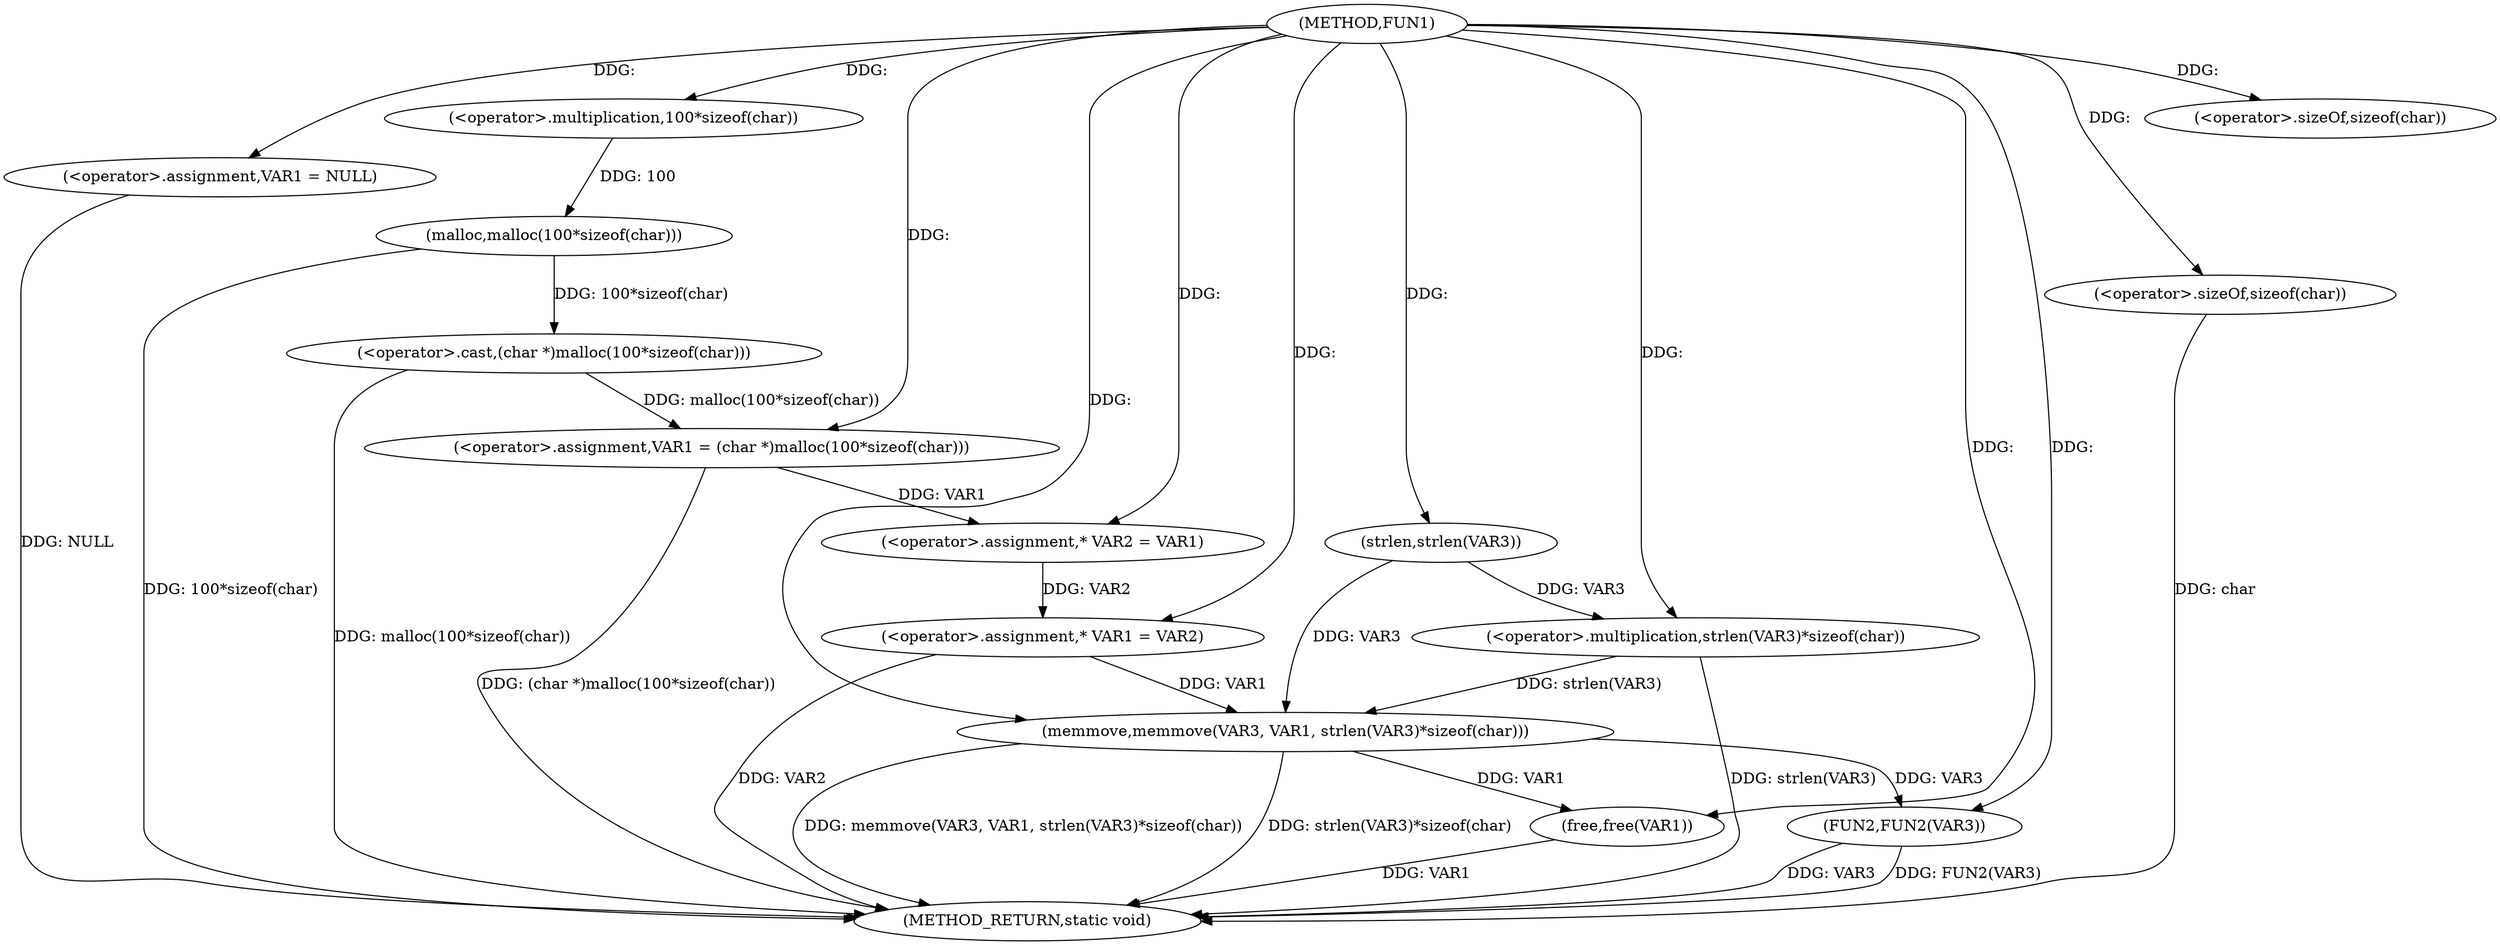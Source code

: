 digraph FUN1 {  
"1000100" [label = "(METHOD,FUN1)" ]
"1000138" [label = "(METHOD_RETURN,static void)" ]
"1000103" [label = "(<operator>.assignment,VAR1 = NULL)" ]
"1000106" [label = "(<operator>.assignment,VAR1 = (char *)malloc(100*sizeof(char)))" ]
"1000108" [label = "(<operator>.cast,(char *)malloc(100*sizeof(char)))" ]
"1000110" [label = "(malloc,malloc(100*sizeof(char)))" ]
"1000111" [label = "(<operator>.multiplication,100*sizeof(char))" ]
"1000113" [label = "(<operator>.sizeOf,sizeof(char))" ]
"1000117" [label = "(<operator>.assignment,* VAR2 = VAR1)" ]
"1000121" [label = "(<operator>.assignment,* VAR1 = VAR2)" ]
"1000126" [label = "(memmove,memmove(VAR3, VAR1, strlen(VAR3)*sizeof(char)))" ]
"1000129" [label = "(<operator>.multiplication,strlen(VAR3)*sizeof(char))" ]
"1000130" [label = "(strlen,strlen(VAR3))" ]
"1000132" [label = "(<operator>.sizeOf,sizeof(char))" ]
"1000134" [label = "(FUN2,FUN2(VAR3))" ]
"1000136" [label = "(free,free(VAR1))" ]
  "1000106" -> "1000138"  [ label = "DDG: (char *)malloc(100*sizeof(char))"] 
  "1000103" -> "1000138"  [ label = "DDG: NULL"] 
  "1000132" -> "1000138"  [ label = "DDG: char"] 
  "1000110" -> "1000138"  [ label = "DDG: 100*sizeof(char)"] 
  "1000129" -> "1000138"  [ label = "DDG: strlen(VAR3)"] 
  "1000126" -> "1000138"  [ label = "DDG: memmove(VAR3, VAR1, strlen(VAR3)*sizeof(char))"] 
  "1000121" -> "1000138"  [ label = "DDG: VAR2"] 
  "1000126" -> "1000138"  [ label = "DDG: strlen(VAR3)*sizeof(char)"] 
  "1000134" -> "1000138"  [ label = "DDG: FUN2(VAR3)"] 
  "1000134" -> "1000138"  [ label = "DDG: VAR3"] 
  "1000108" -> "1000138"  [ label = "DDG: malloc(100*sizeof(char))"] 
  "1000136" -> "1000138"  [ label = "DDG: VAR1"] 
  "1000100" -> "1000103"  [ label = "DDG: "] 
  "1000108" -> "1000106"  [ label = "DDG: malloc(100*sizeof(char))"] 
  "1000100" -> "1000106"  [ label = "DDG: "] 
  "1000110" -> "1000108"  [ label = "DDG: 100*sizeof(char)"] 
  "1000111" -> "1000110"  [ label = "DDG: 100"] 
  "1000100" -> "1000111"  [ label = "DDG: "] 
  "1000100" -> "1000113"  [ label = "DDG: "] 
  "1000106" -> "1000117"  [ label = "DDG: VAR1"] 
  "1000100" -> "1000117"  [ label = "DDG: "] 
  "1000117" -> "1000121"  [ label = "DDG: VAR2"] 
  "1000100" -> "1000121"  [ label = "DDG: "] 
  "1000130" -> "1000126"  [ label = "DDG: VAR3"] 
  "1000100" -> "1000126"  [ label = "DDG: "] 
  "1000121" -> "1000126"  [ label = "DDG: VAR1"] 
  "1000129" -> "1000126"  [ label = "DDG: strlen(VAR3)"] 
  "1000130" -> "1000129"  [ label = "DDG: VAR3"] 
  "1000100" -> "1000130"  [ label = "DDG: "] 
  "1000100" -> "1000129"  [ label = "DDG: "] 
  "1000100" -> "1000132"  [ label = "DDG: "] 
  "1000126" -> "1000134"  [ label = "DDG: VAR3"] 
  "1000100" -> "1000134"  [ label = "DDG: "] 
  "1000126" -> "1000136"  [ label = "DDG: VAR1"] 
  "1000100" -> "1000136"  [ label = "DDG: "] 
}
